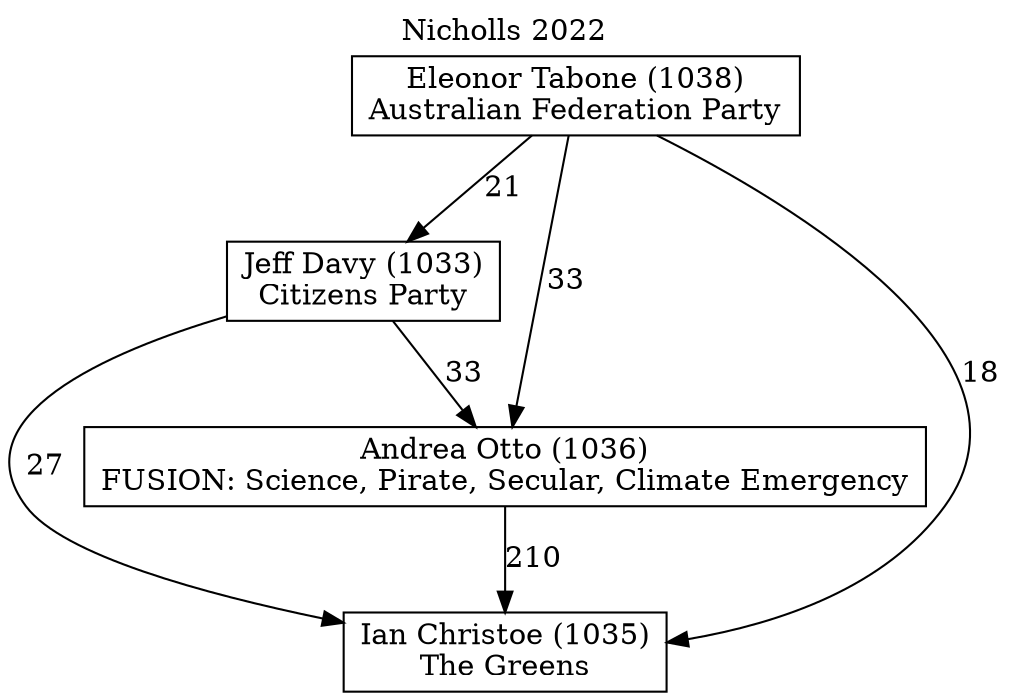 // House preference flow
digraph "Ian Christoe (1035)_Nicholls_2022" {
	graph [label="Nicholls 2022" labelloc=t mclimit=10]
	node [shape=box]
	"Jeff Davy (1033)" [label="Jeff Davy (1033)
Citizens Party"]
	"Eleonor Tabone (1038)" [label="Eleonor Tabone (1038)
Australian Federation Party"]
	"Andrea Otto (1036)" [label="Andrea Otto (1036)
FUSION: Science, Pirate, Secular, Climate Emergency"]
	"Ian Christoe (1035)" [label="Ian Christoe (1035)
The Greens"]
	"Eleonor Tabone (1038)" -> "Ian Christoe (1035)" [label=18]
	"Eleonor Tabone (1038)" -> "Jeff Davy (1033)" [label=21]
	"Andrea Otto (1036)" -> "Ian Christoe (1035)" [label=210]
	"Eleonor Tabone (1038)" -> "Andrea Otto (1036)" [label=33]
	"Jeff Davy (1033)" -> "Andrea Otto (1036)" [label=33]
	"Jeff Davy (1033)" -> "Ian Christoe (1035)" [label=27]
}
